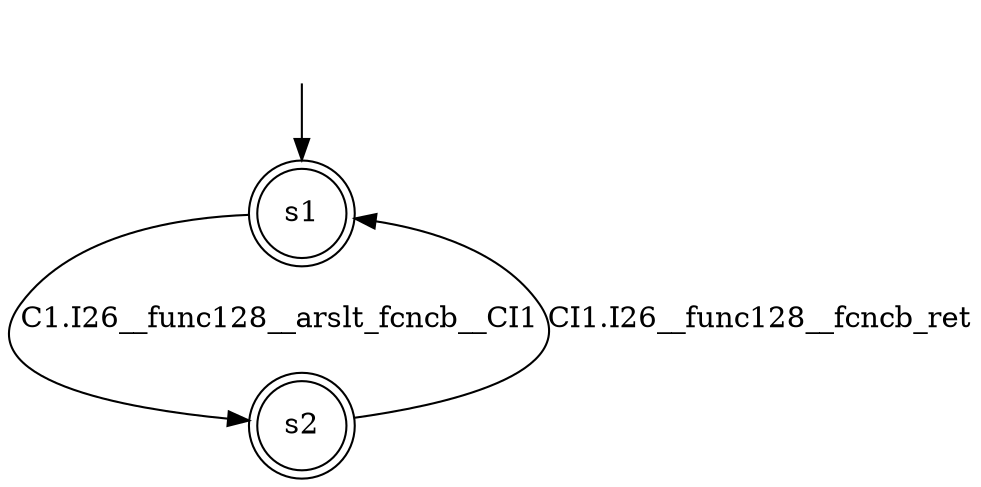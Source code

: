 digraph automaton {
	1 [label=<s1> shape="doublecircle"];
	2 [label=<s2> shape="doublecircle"];
	__init1 [label=<> shape="none"];
	__init1 -> 1;
	1 -> 2 [label=<C1.I26__func128__arslt_fcncb__CI1> id="1-0-2"];
	2 -> 1 [label=<CI1.I26__func128__fcncb_ret> id="2-0-1"];
}
